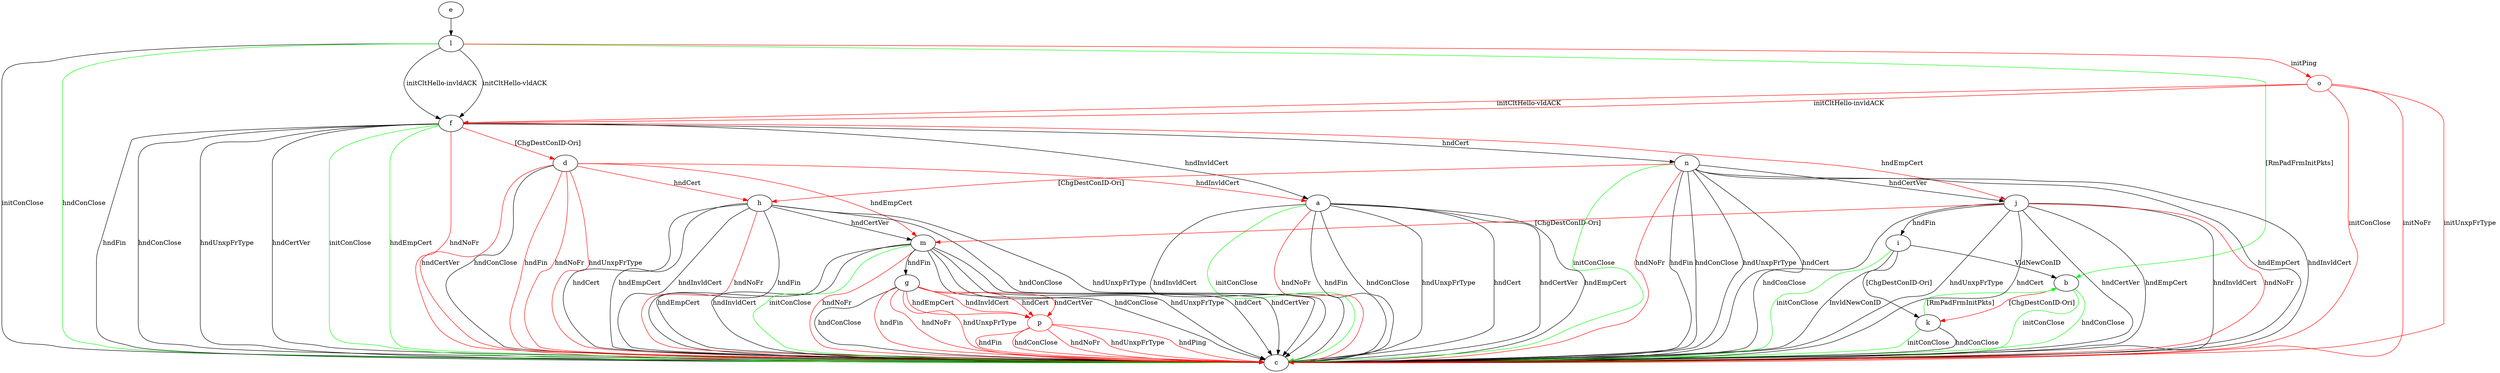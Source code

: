 digraph "" {
	a -> c	[key=0,
		label="hndFin "];
	a -> c	[key=1,
		label="hndConClose "];
	a -> c	[key=2,
		label="hndUnxpFrType "];
	a -> c	[key=3,
		label="hndCert "];
	a -> c	[key=4,
		label="hndCertVer "];
	a -> c	[key=5,
		label="hndEmpCert "];
	a -> c	[key=6,
		label="hndInvldCert "];
	a -> c	[key=7,
		color=green,
		label="initConClose "];
	a -> c	[key=8,
		color=red,
		label="hndNoFr "];
	b -> c	[key=0,
		color=green,
		label="initConClose "];
	b -> c	[key=1,
		color=green,
		label="hndConClose "];
	b -> k	[key=0,
		color=red,
		label="[ChgDestConID-Ori] "];
	d -> a	[key=0,
		color=red,
		label="hndInvldCert "];
	d -> c	[key=0,
		label="hndConClose "];
	d -> c	[key=1,
		color=red,
		label="hndFin "];
	d -> c	[key=2,
		color=red,
		label="hndNoFr "];
	d -> c	[key=3,
		color=red,
		label="hndUnxpFrType "];
	d -> c	[key=4,
		color=red,
		label="hndCertVer "];
	d -> h	[key=0,
		color=red,
		label="hndCert "];
	d -> m	[key=0,
		color=red,
		label="hndEmpCert "];
	e -> l	[key=0];
	f -> a	[key=0,
		label="hndInvldCert "];
	f -> c	[key=0,
		label="hndFin "];
	f -> c	[key=1,
		label="hndConClose "];
	f -> c	[key=2,
		label="hndUnxpFrType "];
	f -> c	[key=3,
		label="hndCertVer "];
	f -> c	[key=4,
		color=green,
		label="initConClose "];
	f -> c	[key=5,
		color=green,
		label="hndEmpCert "];
	f -> c	[key=6,
		color=red,
		label="hndNoFr "];
	f -> d	[key=0,
		color=red,
		label="[ChgDestConID-Ori] "];
	f -> j	[key=0,
		color=red,
		label="hndEmpCert "];
	f -> n	[key=0,
		label="hndCert "];
	g -> c	[key=0,
		label="hndConClose "];
	g -> c	[key=1,
		color=red,
		label="hndFin "];
	g -> c	[key=2,
		color=red,
		label="hndNoFr "];
	g -> c	[key=3,
		color=red,
		label="hndUnxpFrType "];
	p	[color=red];
	g -> p	[key=0,
		color=red,
		label="hndCert "];
	g -> p	[key=1,
		color=red,
		label="hndCertVer "];
	g -> p	[key=2,
		color=red,
		label="hndEmpCert "];
	g -> p	[key=3,
		color=red,
		label="hndInvldCert "];
	h -> c	[key=0,
		label="hndFin "];
	h -> c	[key=1,
		label="hndConClose "];
	h -> c	[key=2,
		label="hndUnxpFrType "];
	h -> c	[key=3,
		label="hndCert "];
	h -> c	[key=4,
		label="hndEmpCert "];
	h -> c	[key=5,
		label="hndInvldCert "];
	h -> c	[key=6,
		color=red,
		label="hndNoFr "];
	h -> m	[key=0,
		label="hndCertVer "];
	i -> b	[key=0,
		label="VldNewConID "];
	i -> c	[key=0,
		label="InvldNewConID "];
	i -> c	[key=1,
		color=green,
		label="initConClose "];
	i -> k	[key=0,
		label="[ChgDestConID-Ori] "];
	j -> c	[key=0,
		label="hndConClose "];
	j -> c	[key=1,
		label="hndUnxpFrType "];
	j -> c	[key=2,
		label="hndCert "];
	j -> c	[key=3,
		label="hndCertVer "];
	j -> c	[key=4,
		label="hndEmpCert "];
	j -> c	[key=5,
		label="hndInvldCert "];
	j -> c	[key=6,
		color=red,
		label="hndNoFr "];
	j -> i	[key=0,
		label="hndFin "];
	j -> m	[key=0,
		color=red,
		label="[ChgDestConID-Ori] "];
	k -> b	[key=0,
		color=green,
		label="[RmPadFrmInitPkts] "];
	k -> c	[key=0,
		label="hndConClose "];
	k -> c	[key=1,
		color=green,
		label="initConClose "];
	l -> b	[key=0,
		color=green,
		label="[RmPadFrmInitPkts] "];
	l -> c	[key=0,
		label="initConClose "];
	l -> c	[key=1,
		color=green,
		label="hndConClose "];
	l -> f	[key=0,
		label="initCltHello-vldACK "];
	l -> f	[key=1,
		label="initCltHello-invldACK "];
	o	[color=red];
	l -> o	[key=0,
		color=red,
		label="initPing "];
	m -> c	[key=0,
		label="hndConClose "];
	m -> c	[key=1,
		label="hndUnxpFrType "];
	m -> c	[key=2,
		label="hndCert "];
	m -> c	[key=3,
		label="hndCertVer "];
	m -> c	[key=4,
		label="hndEmpCert "];
	m -> c	[key=5,
		label="hndInvldCert "];
	m -> c	[key=6,
		color=green,
		label="initConClose "];
	m -> c	[key=7,
		color=red,
		label="hndNoFr "];
	m -> g	[key=0,
		label="hndFin "];
	n -> c	[key=0,
		label="hndFin "];
	n -> c	[key=1,
		label="hndConClose "];
	n -> c	[key=2,
		label="hndUnxpFrType "];
	n -> c	[key=3,
		label="hndCert "];
	n -> c	[key=4,
		label="hndEmpCert "];
	n -> c	[key=5,
		label="hndInvldCert "];
	n -> c	[key=6,
		color=green,
		label="initConClose "];
	n -> c	[key=7,
		color=red,
		label="hndNoFr "];
	n -> h	[key=0,
		color=red,
		label="[ChgDestConID-Ori] "];
	n -> j	[key=0,
		label="hndCertVer "];
	o -> c	[key=0,
		color=red,
		label="initConClose "];
	o -> c	[key=1,
		color=red,
		label="initNoFr "];
	o -> c	[key=2,
		color=red,
		label="initUnxpFrType "];
	o -> f	[key=0,
		color=red,
		label="initCltHello-vldACK "];
	o -> f	[key=1,
		color=red,
		label="initCltHello-invldACK "];
	p -> c	[key=0,
		color=red,
		label="hndPing "];
	p -> c	[key=1,
		color=red,
		label="hndFin "];
	p -> c	[key=2,
		color=red,
		label="hndConClose "];
	p -> c	[key=3,
		color=red,
		label="hndNoFr "];
	p -> c	[key=4,
		color=red,
		label="hndUnxpFrType "];
}
